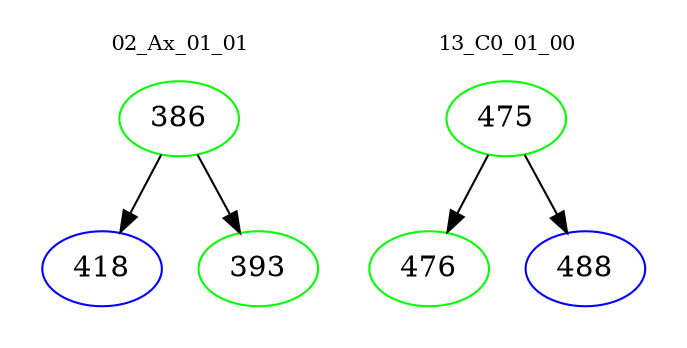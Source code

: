 digraph{
subgraph cluster_0 {
color = white
label = "02_Ax_01_01";
fontsize=10;
T0_386 [label="386", color="green"]
T0_386 -> T0_418 [color="black"]
T0_418 [label="418", color="blue"]
T0_386 -> T0_393 [color="black"]
T0_393 [label="393", color="green"]
}
subgraph cluster_1 {
color = white
label = "13_C0_01_00";
fontsize=10;
T1_475 [label="475", color="green"]
T1_475 -> T1_476 [color="black"]
T1_476 [label="476", color="green"]
T1_475 -> T1_488 [color="black"]
T1_488 [label="488", color="blue"]
}
}
